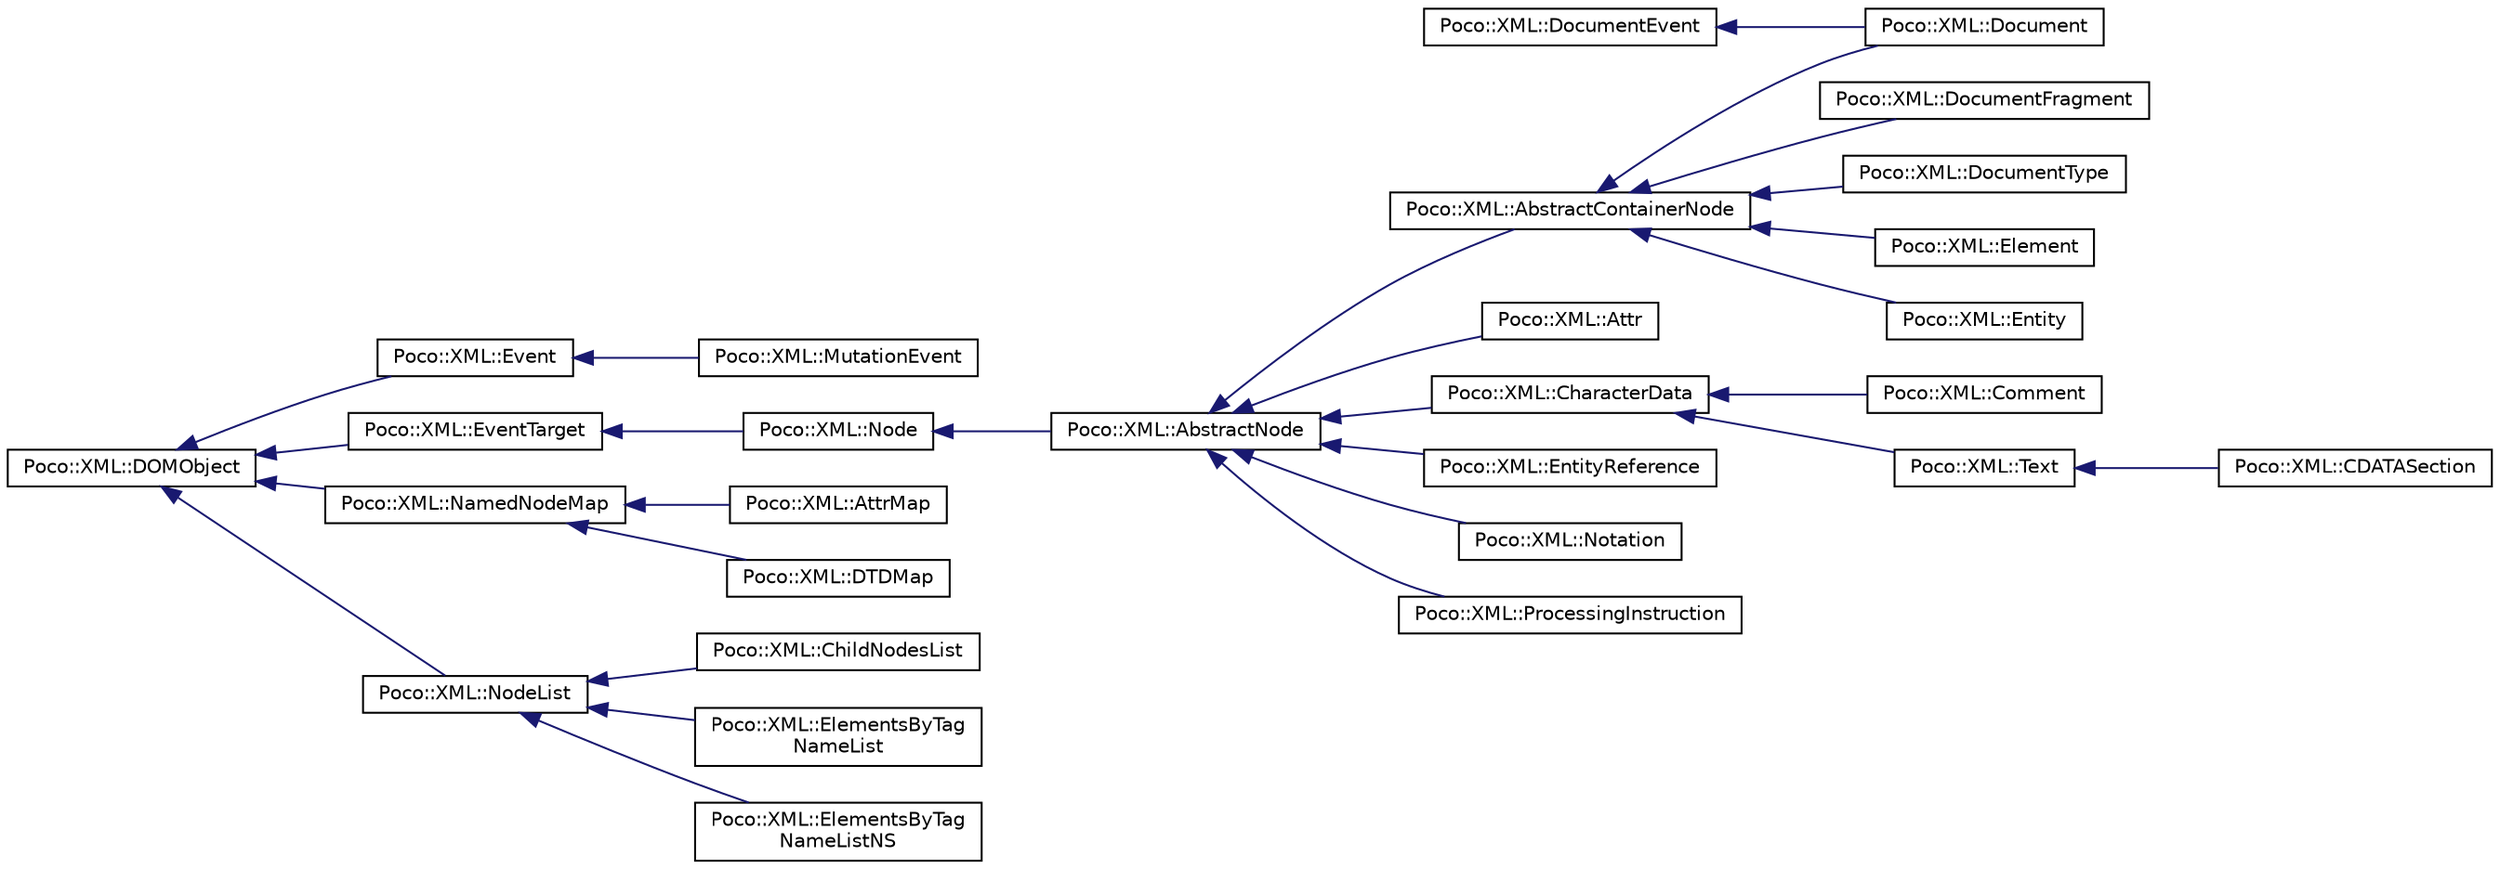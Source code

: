 digraph "Graphical Class Hierarchy"
{
 // LATEX_PDF_SIZE
  edge [fontname="Helvetica",fontsize="10",labelfontname="Helvetica",labelfontsize="10"];
  node [fontname="Helvetica",fontsize="10",shape=record];
  rankdir="LR";
  Node1701 [label="Poco::XML::DocumentEvent",height=0.2,width=0.4,color="black", fillcolor="white", style="filled",URL="$classPoco_1_1XML_1_1DocumentEvent.html",tooltip=" "];
  Node1701 -> Node7 [dir="back",color="midnightblue",fontsize="10",style="solid",fontname="Helvetica"];
  Node7 [label="Poco::XML::Document",height=0.2,width=0.4,color="black", fillcolor="white", style="filled",URL="$classPoco_1_1XML_1_1Document.html",tooltip=" "];
  Node0 [label="Poco::XML::DOMObject",height=0.2,width=0.4,color="black", fillcolor="white", style="filled",URL="$classPoco_1_1XML_1_1DOMObject.html",tooltip=" "];
  Node0 -> Node1 [dir="back",color="midnightblue",fontsize="10",style="solid",fontname="Helvetica"];
  Node1 [label="Poco::XML::Event",height=0.2,width=0.4,color="black", fillcolor="white", style="filled",URL="$classPoco_1_1XML_1_1Event.html",tooltip=" "];
  Node1 -> Node2 [dir="back",color="midnightblue",fontsize="10",style="solid",fontname="Helvetica"];
  Node2 [label="Poco::XML::MutationEvent",height=0.2,width=0.4,color="black", fillcolor="white", style="filled",URL="$classPoco_1_1XML_1_1MutationEvent.html",tooltip=" "];
  Node0 -> Node3 [dir="back",color="midnightblue",fontsize="10",style="solid",fontname="Helvetica"];
  Node3 [label="Poco::XML::EventTarget",height=0.2,width=0.4,color="black", fillcolor="white", style="filled",URL="$classPoco_1_1XML_1_1EventTarget.html",tooltip=" "];
  Node3 -> Node4 [dir="back",color="midnightblue",fontsize="10",style="solid",fontname="Helvetica"];
  Node4 [label="Poco::XML::Node",height=0.2,width=0.4,color="black", fillcolor="white", style="filled",URL="$classPoco_1_1XML_1_1Node.html",tooltip=" "];
  Node4 -> Node5 [dir="back",color="midnightblue",fontsize="10",style="solid",fontname="Helvetica"];
  Node5 [label="Poco::XML::AbstractNode",height=0.2,width=0.4,color="black", fillcolor="white", style="filled",URL="$classPoco_1_1XML_1_1AbstractNode.html",tooltip=" "];
  Node5 -> Node6 [dir="back",color="midnightblue",fontsize="10",style="solid",fontname="Helvetica"];
  Node6 [label="Poco::XML::AbstractContainerNode",height=0.2,width=0.4,color="black", fillcolor="white", style="filled",URL="$classPoco_1_1XML_1_1AbstractContainerNode.html",tooltip=" "];
  Node6 -> Node7 [dir="back",color="midnightblue",fontsize="10",style="solid",fontname="Helvetica"];
  Node6 -> Node8 [dir="back",color="midnightblue",fontsize="10",style="solid",fontname="Helvetica"];
  Node8 [label="Poco::XML::DocumentFragment",height=0.2,width=0.4,color="black", fillcolor="white", style="filled",URL="$classPoco_1_1XML_1_1DocumentFragment.html",tooltip=" "];
  Node6 -> Node9 [dir="back",color="midnightblue",fontsize="10",style="solid",fontname="Helvetica"];
  Node9 [label="Poco::XML::DocumentType",height=0.2,width=0.4,color="black", fillcolor="white", style="filled",URL="$classPoco_1_1XML_1_1DocumentType.html",tooltip=" "];
  Node6 -> Node10 [dir="back",color="midnightblue",fontsize="10",style="solid",fontname="Helvetica"];
  Node10 [label="Poco::XML::Element",height=0.2,width=0.4,color="black", fillcolor="white", style="filled",URL="$classPoco_1_1XML_1_1Element.html",tooltip=" "];
  Node6 -> Node11 [dir="back",color="midnightblue",fontsize="10",style="solid",fontname="Helvetica"];
  Node11 [label="Poco::XML::Entity",height=0.2,width=0.4,color="black", fillcolor="white", style="filled",URL="$classPoco_1_1XML_1_1Entity.html",tooltip=" "];
  Node5 -> Node12 [dir="back",color="midnightblue",fontsize="10",style="solid",fontname="Helvetica"];
  Node12 [label="Poco::XML::Attr",height=0.2,width=0.4,color="black", fillcolor="white", style="filled",URL="$classPoco_1_1XML_1_1Attr.html",tooltip=" "];
  Node5 -> Node13 [dir="back",color="midnightblue",fontsize="10",style="solid",fontname="Helvetica"];
  Node13 [label="Poco::XML::CharacterData",height=0.2,width=0.4,color="black", fillcolor="white", style="filled",URL="$classPoco_1_1XML_1_1CharacterData.html",tooltip=" "];
  Node13 -> Node14 [dir="back",color="midnightblue",fontsize="10",style="solid",fontname="Helvetica"];
  Node14 [label="Poco::XML::Comment",height=0.2,width=0.4,color="black", fillcolor="white", style="filled",URL="$classPoco_1_1XML_1_1Comment.html",tooltip=" "];
  Node13 -> Node15 [dir="back",color="midnightblue",fontsize="10",style="solid",fontname="Helvetica"];
  Node15 [label="Poco::XML::Text",height=0.2,width=0.4,color="black", fillcolor="white", style="filled",URL="$classPoco_1_1XML_1_1Text.html",tooltip=" "];
  Node15 -> Node16 [dir="back",color="midnightblue",fontsize="10",style="solid",fontname="Helvetica"];
  Node16 [label="Poco::XML::CDATASection",height=0.2,width=0.4,color="black", fillcolor="white", style="filled",URL="$classPoco_1_1XML_1_1CDATASection.html",tooltip=" "];
  Node5 -> Node17 [dir="back",color="midnightblue",fontsize="10",style="solid",fontname="Helvetica"];
  Node17 [label="Poco::XML::EntityReference",height=0.2,width=0.4,color="black", fillcolor="white", style="filled",URL="$classPoco_1_1XML_1_1EntityReference.html",tooltip=" "];
  Node5 -> Node18 [dir="back",color="midnightblue",fontsize="10",style="solid",fontname="Helvetica"];
  Node18 [label="Poco::XML::Notation",height=0.2,width=0.4,color="black", fillcolor="white", style="filled",URL="$classPoco_1_1XML_1_1Notation.html",tooltip=" "];
  Node5 -> Node19 [dir="back",color="midnightblue",fontsize="10",style="solid",fontname="Helvetica"];
  Node19 [label="Poco::XML::ProcessingInstruction",height=0.2,width=0.4,color="black", fillcolor="white", style="filled",URL="$classPoco_1_1XML_1_1ProcessingInstruction.html",tooltip=" "];
  Node0 -> Node20 [dir="back",color="midnightblue",fontsize="10",style="solid",fontname="Helvetica"];
  Node20 [label="Poco::XML::NamedNodeMap",height=0.2,width=0.4,color="black", fillcolor="white", style="filled",URL="$classPoco_1_1XML_1_1NamedNodeMap.html",tooltip=" "];
  Node20 -> Node21 [dir="back",color="midnightblue",fontsize="10",style="solid",fontname="Helvetica"];
  Node21 [label="Poco::XML::AttrMap",height=0.2,width=0.4,color="black", fillcolor="white", style="filled",URL="$classPoco_1_1XML_1_1AttrMap.html",tooltip=" "];
  Node20 -> Node22 [dir="back",color="midnightblue",fontsize="10",style="solid",fontname="Helvetica"];
  Node22 [label="Poco::XML::DTDMap",height=0.2,width=0.4,color="black", fillcolor="white", style="filled",URL="$classPoco_1_1XML_1_1DTDMap.html",tooltip=" "];
  Node0 -> Node23 [dir="back",color="midnightblue",fontsize="10",style="solid",fontname="Helvetica"];
  Node23 [label="Poco::XML::NodeList",height=0.2,width=0.4,color="black", fillcolor="white", style="filled",URL="$classPoco_1_1XML_1_1NodeList.html",tooltip=" "];
  Node23 -> Node24 [dir="back",color="midnightblue",fontsize="10",style="solid",fontname="Helvetica"];
  Node24 [label="Poco::XML::ChildNodesList",height=0.2,width=0.4,color="black", fillcolor="white", style="filled",URL="$classPoco_1_1XML_1_1ChildNodesList.html",tooltip=" "];
  Node23 -> Node25 [dir="back",color="midnightblue",fontsize="10",style="solid",fontname="Helvetica"];
  Node25 [label="Poco::XML::ElementsByTag\lNameList",height=0.2,width=0.4,color="black", fillcolor="white", style="filled",URL="$classPoco_1_1XML_1_1ElementsByTagNameList.html",tooltip=" "];
  Node23 -> Node26 [dir="back",color="midnightblue",fontsize="10",style="solid",fontname="Helvetica"];
  Node26 [label="Poco::XML::ElementsByTag\lNameListNS",height=0.2,width=0.4,color="black", fillcolor="white", style="filled",URL="$classPoco_1_1XML_1_1ElementsByTagNameListNS.html",tooltip=" "];
}
